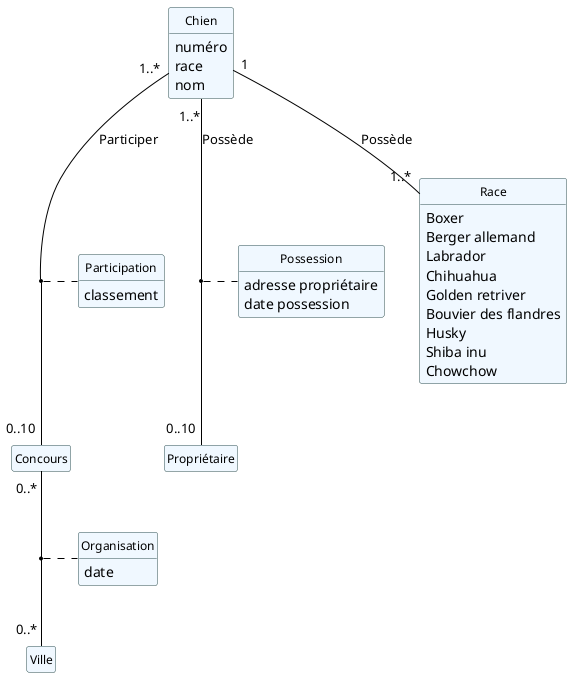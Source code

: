 @startuml Demo
hide circle
hide empty members
hide empty methods
skinparam roundcorner 5
skinparam class {
	BackgroundColor AliceBlue
	BorderColor DarkSlateGray
	ArrowColor Black
	FontColor Black
	FontSize 12
	FontName Helvetica
}
skinparam arrow {
    MessageAlign center
}











































class Chien
{
    numéro
    race
    nom
   

}

class Propriétaire
{


}

class Race
{
   Boxer 
   Berger allemand 
   Labrador 
   Chihuahua 
   Golden retriver 
   Bouvier des flandres 
   Husky 
   Shiba inu 
   Chowchow 
   

}

class Concours 
{



}

class Participation
{
    classement
}

class Ville
{

}

class Organisation
{
    date
}

class Possession
{
 adresse propriétaire
    date possession
}



Chien "1..*" -- "0..10" Propriétaire : Possède
Chien "1" -- "1..*" Race : Possède
Chien "1..*" -- "0..10" Concours : Participer
Concours "0..*" -- "0..*" Ville 

(Chien, Concours) . Participation
(Concours, Ville). Organisation
(Chien, Propriétaire). Possession

@enduml













